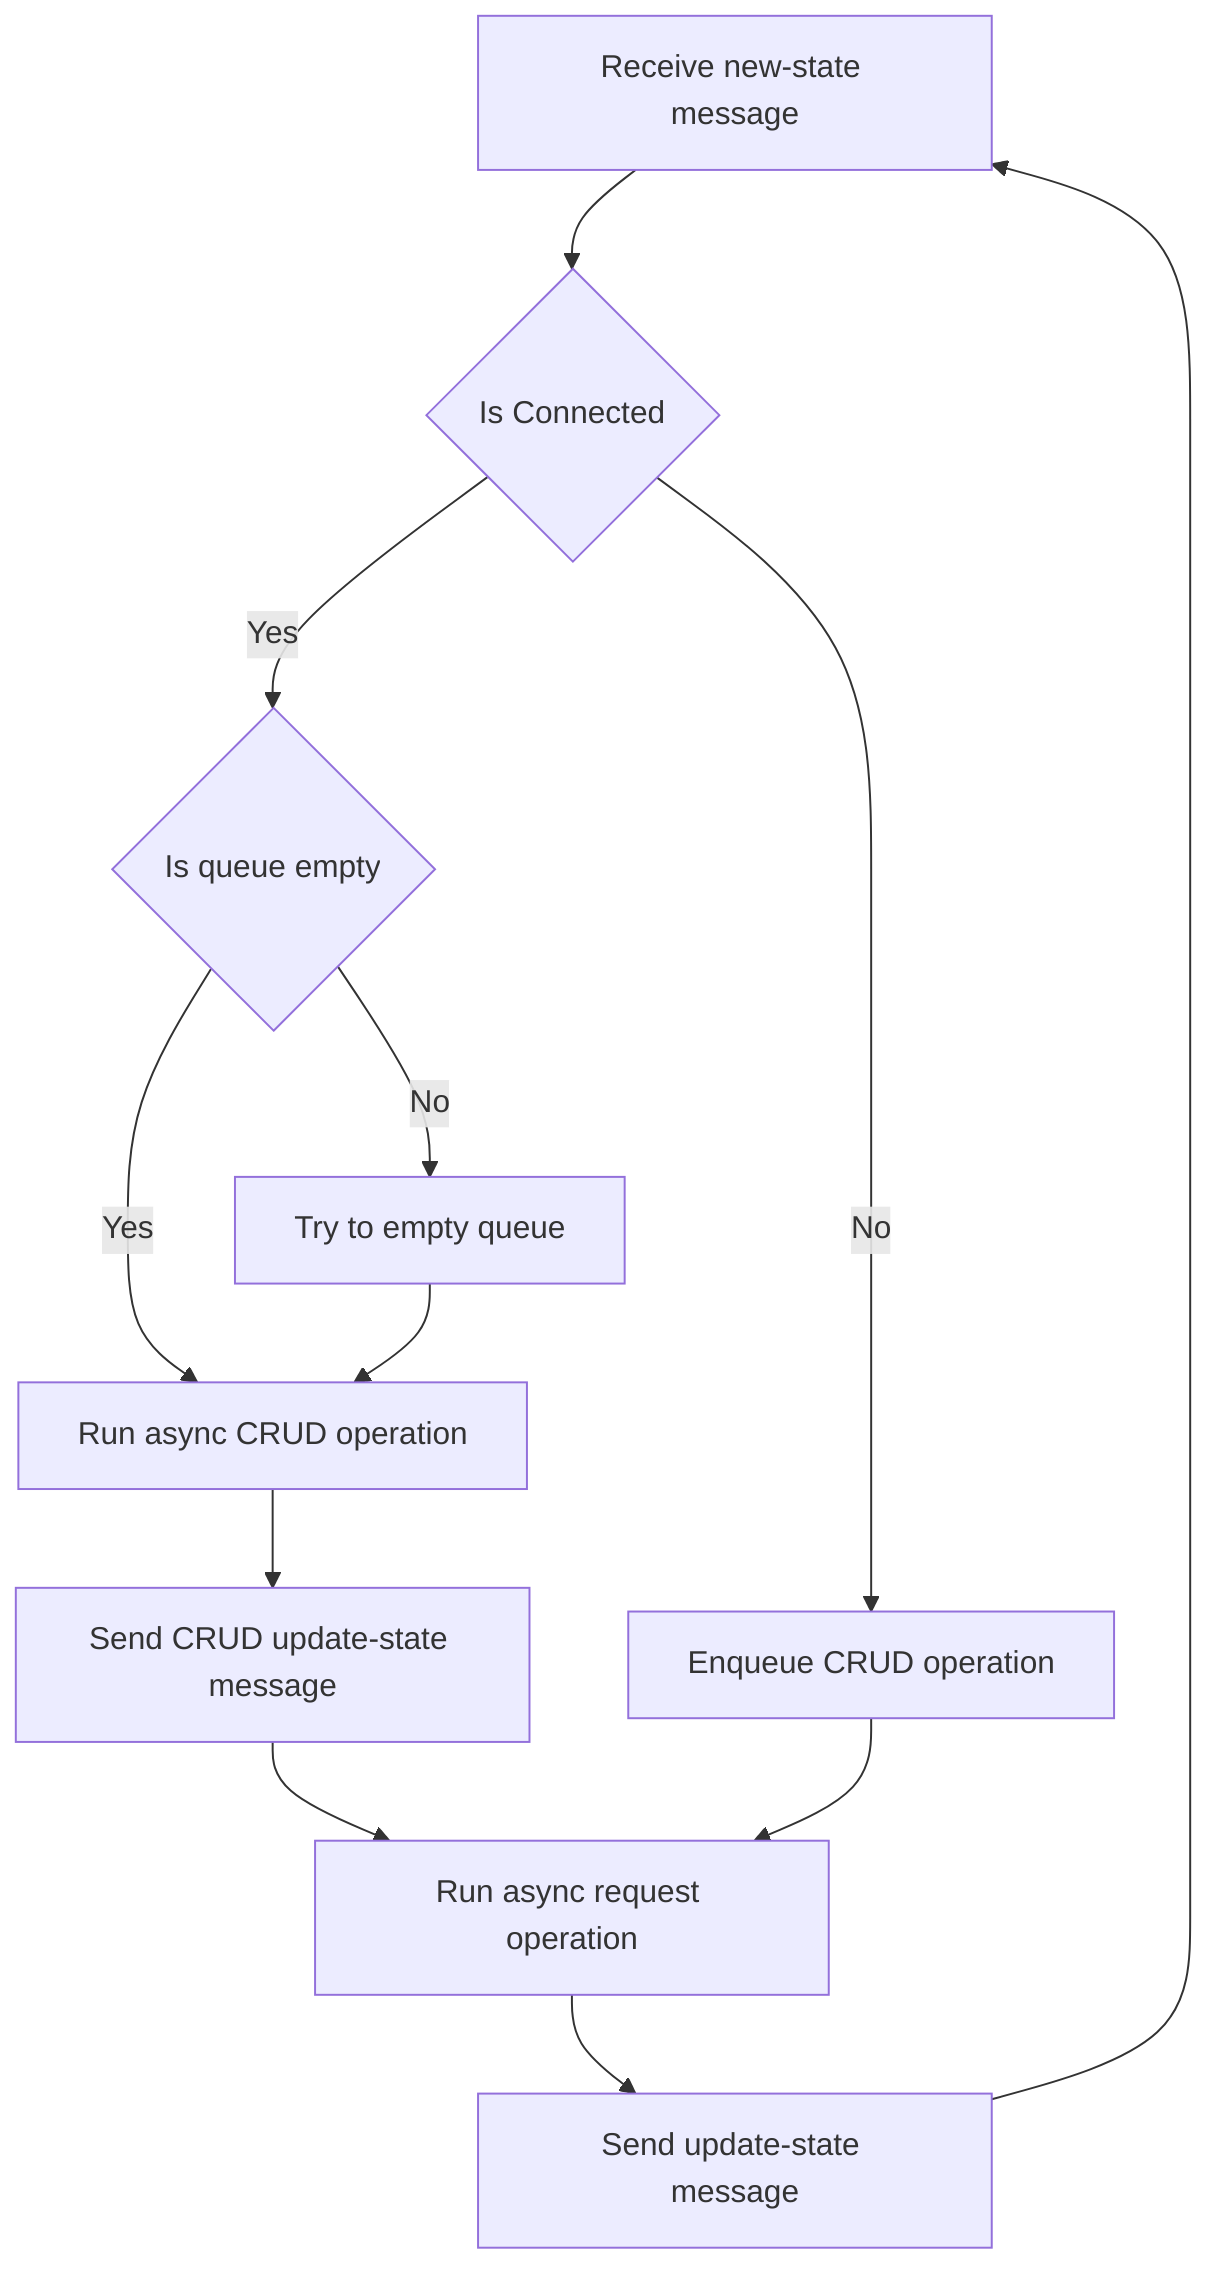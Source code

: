 graph TD;
    A[Receive new-state message]-->B{Is Connected};
    B-->|Yes| C{Is queue empty};
    B-->|No| D[Enqueue CRUD operation];
    C-->|Yes| E[Run async CRUD operation]
    C-->|No| F[Try to empty queue]
    F-->E
    E-->G[Send CRUD update-state message]
    G-->H[Run async request operation]
    D-->H
    H-->I[Send update-state message]
    I-->A